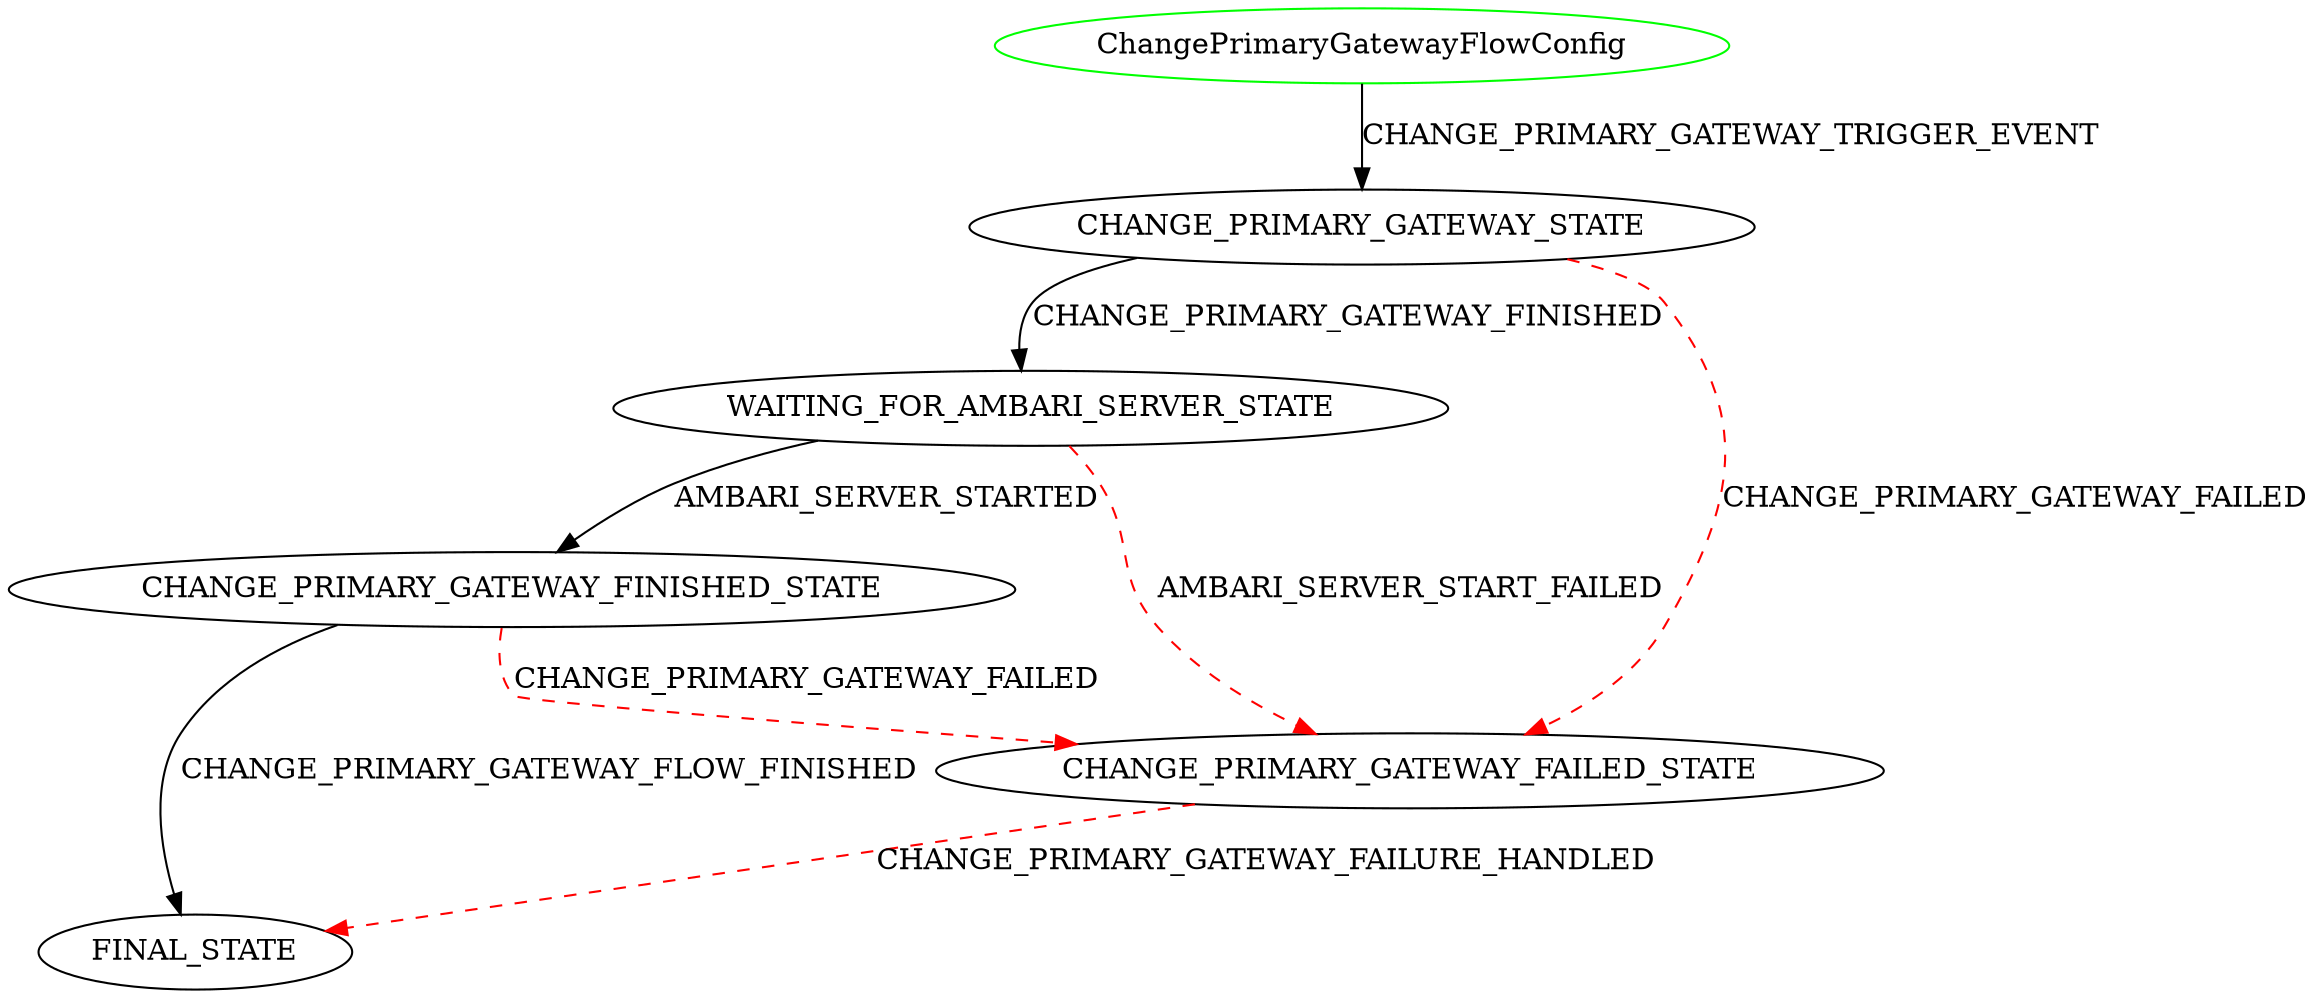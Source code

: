 digraph {
INIT_STATE [label="ChangePrimaryGatewayFlowConfig" shape=ellipse color=green];
INIT_STATE -> CHANGE_PRIMARY_GATEWAY_STATE [label="CHANGE_PRIMARY_GATEWAY_TRIGGER_EVENT" color=black style=solid];
CHANGE_PRIMARY_GATEWAY_STATE -> WAITING_FOR_AMBARI_SERVER_STATE [label="CHANGE_PRIMARY_GATEWAY_FINISHED" color=black style=solid];
CHANGE_PRIMARY_GATEWAY_STATE -> CHANGE_PRIMARY_GATEWAY_FAILED_STATE [label="CHANGE_PRIMARY_GATEWAY_FAILED" color=red style=dashed];
CHANGE_PRIMARY_GATEWAY_FAILED_STATE -> FINAL_STATE [label="CHANGE_PRIMARY_GATEWAY_FAILURE_HANDLED" color=red style=dashed];
WAITING_FOR_AMBARI_SERVER_STATE -> CHANGE_PRIMARY_GATEWAY_FINISHED_STATE [label="AMBARI_SERVER_STARTED" color=black style=solid];
WAITING_FOR_AMBARI_SERVER_STATE -> CHANGE_PRIMARY_GATEWAY_FAILED_STATE [label="AMBARI_SERVER_START_FAILED" color=red style=dashed];
CHANGE_PRIMARY_GATEWAY_FINISHED_STATE -> FINAL_STATE [label="CHANGE_PRIMARY_GATEWAY_FLOW_FINISHED" color=black style=solid];
CHANGE_PRIMARY_GATEWAY_FINISHED_STATE -> CHANGE_PRIMARY_GATEWAY_FAILED_STATE [label="CHANGE_PRIMARY_GATEWAY_FAILED" color=red style=dashed];
}